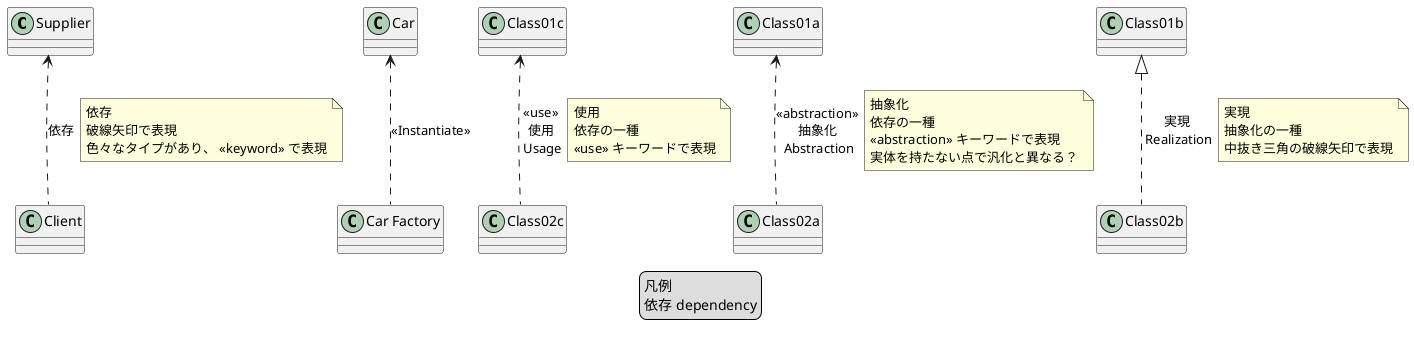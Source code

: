 @startuml
/'
"Class01" "*" -- "*" "Class02" : "依存\n dependency"
'/
legend
凡例
依存 dependency
endlegend

/'
A Dependency implies that the semantics of the clients are not complete without the suppliers. 
The presence of Dependency relationships in a model does not have any runtime semantic implications. 
The semantics are all given in terms of the NamedElements that participate in the relationship, not in terms of their instances.
'/

"Supplier" <.. "Client" : "依存"
note right on link
依存
破線矢印で表現
色々なタイプがあり、 <<keyword>> で表現
end note

"Car" <.. "Car Factory" : "<<Instantiate>>"


"Class01c" <.. "Class02c" : "<<use>>\n使用\n Usage"
note right on link
使用
依存の一種
<<use>> キーワードで表現
end note

"Class01a" <.. "Class02a" : "<<abstraction>>\n抽象化\n Abstraction"
note right on link
抽象化
依存の一種
<<abstraction>> キーワードで表現
実体を持たない点で汎化と異なる？
end note


"Class01b" <|.. "Class02b" : "実現\n Realization"
note right on link
実現
抽象化の一種
中抜き三角の破線矢印で表現
end note


@enduml
